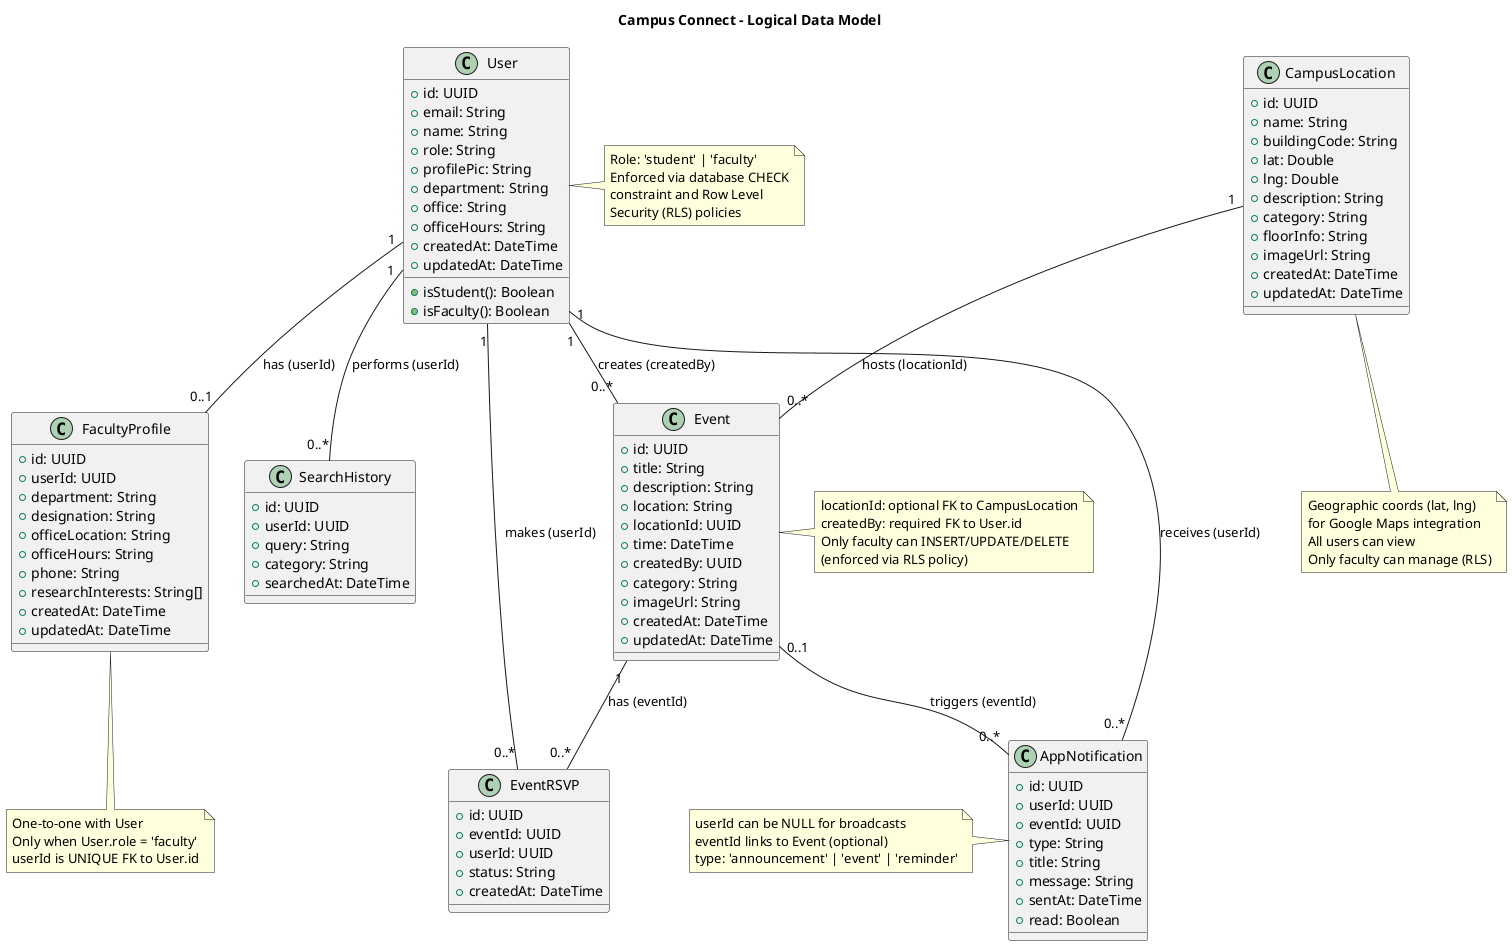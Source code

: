 @startuml logical_data_model
title Campus Connect - Logical Data Model

class User {
  +id: UUID
  +email: String
  +name: String
  +role: String
  +profilePic: String
  +department: String
  +office: String
  +officeHours: String
  +createdAt: DateTime
  +updatedAt: DateTime
  __
  +isStudent(): Boolean
  +isFaculty(): Boolean
}

class FacultyProfile {
  +id: UUID
  +userId: UUID
  +department: String
  +designation: String
  +officeLocation: String
  +officeHours: String
  +phone: String
  +researchInterests: String[]
  +createdAt: DateTime
  +updatedAt: DateTime
}

class CampusLocation {
  +id: UUID
  +name: String
  +buildingCode: String
  +lat: Double
  +lng: Double
  +description: String
  +category: String
  +floorInfo: String
  +imageUrl: String
  +createdAt: DateTime
  +updatedAt: DateTime
}

class Event {
  +id: UUID
  +title: String
  +description: String
  +location: String
  +locationId: UUID
  +time: DateTime
  +createdBy: UUID
  +category: String
  +imageUrl: String
  +createdAt: DateTime
  +updatedAt: DateTime
}

class AppNotification {
  +id: UUID
  +userId: UUID
  +eventId: UUID
  +type: String
  +title: String
  +message: String
  +sentAt: DateTime
  +read: Boolean
}

class SearchHistory {
  +id: UUID
  +userId: UUID
  +query: String
  +category: String
  +searchedAt: DateTime
}

class EventRSVP {
  +id: UUID
  +eventId: UUID
  +userId: UUID
  +status: String
  +createdAt: DateTime
}

User "1" -- "0..1" FacultyProfile : has (userId)
User "1" -- "0..*" Event : creates (createdBy)
CampusLocation "1" -- "0..*" Event : hosts (locationId)
User "1" -- "0..*" AppNotification : receives (userId)
Event "0..1" -- "0..*" AppNotification : triggers (eventId)
User "1" -- "0..*" SearchHistory : performs (userId)
User "1" -- "0..*" EventRSVP : makes (userId)
Event "1" -- "0..*" EventRSVP : has (eventId)

note right of User
  Role: 'student' | 'faculty'
  Enforced via database CHECK
  constraint and Row Level
  Security (RLS) policies
end note

note bottom of FacultyProfile
  One-to-one with User
  Only when User.role = 'faculty'
  userId is UNIQUE FK to User.id
end note

note right of Event
  locationId: optional FK to CampusLocation
  createdBy: required FK to User.id
  Only faculty can INSERT/UPDATE/DELETE
  (enforced via RLS policy)
end note

note left of AppNotification
  userId can be NULL for broadcasts
  eventId links to Event (optional)
  type: 'announcement' | 'event' | 'reminder'
end note

note bottom of CampusLocation
  Geographic coords (lat, lng)
  for Google Maps integration
  All users can view
  Only faculty can manage (RLS)
end note

@enduml
